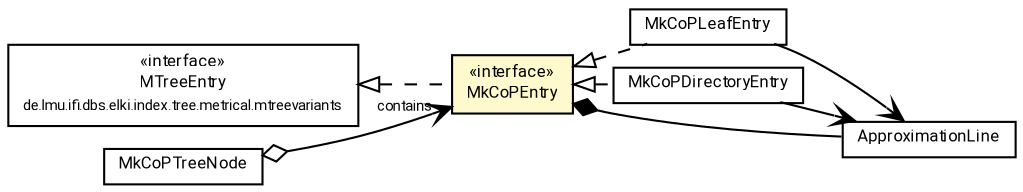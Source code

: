 #!/usr/local/bin/dot
#
# Class diagram 
# Generated by UMLGraph version R5_7_2-60-g0e99a6 (http://www.spinellis.gr/umlgraph/)
#

digraph G {
	graph [fontnames="svg"]
	edge [fontname="Roboto",fontsize=7,labelfontname="Roboto",labelfontsize=7,color="black"];
	node [fontname="Roboto",fontcolor="black",fontsize=8,shape=plaintext,margin=0,width=0,height=0];
	nodesep=0.15;
	ranksep=0.25;
	rankdir=LR;
	// de.lmu.ifi.dbs.elki.index.tree.metrical.mtreevariants.MTreeEntry
	c7042123 [label=<<table title="de.lmu.ifi.dbs.elki.index.tree.metrical.mtreevariants.MTreeEntry" border="0" cellborder="1" cellspacing="0" cellpadding="2" href="../../MTreeEntry.html" target="_parent">
		<tr><td><table border="0" cellspacing="0" cellpadding="1">
		<tr><td align="center" balign="center"> &#171;interface&#187; </td></tr>
		<tr><td align="center" balign="center"> <font face="Roboto">MTreeEntry</font> </td></tr>
		<tr><td align="center" balign="center"> <font face="Roboto" point-size="7.0">de.lmu.ifi.dbs.elki.index.tree.metrical.mtreevariants</font> </td></tr>
		</table></td></tr>
		</table>>, URL="../../MTreeEntry.html"];
	// de.lmu.ifi.dbs.elki.index.tree.metrical.mtreevariants.mktrees.mkcop.MkCoPLeafEntry
	c7042160 [label=<<table title="de.lmu.ifi.dbs.elki.index.tree.metrical.mtreevariants.mktrees.mkcop.MkCoPLeafEntry" border="0" cellborder="1" cellspacing="0" cellpadding="2" href="MkCoPLeafEntry.html" target="_parent">
		<tr><td><table border="0" cellspacing="0" cellpadding="1">
		<tr><td align="center" balign="center"> <font face="Roboto">MkCoPLeafEntry</font> </td></tr>
		</table></td></tr>
		</table>>, URL="MkCoPLeafEntry.html"];
	// de.lmu.ifi.dbs.elki.index.tree.metrical.mtreevariants.mktrees.mkcop.MkCoPEntry
	c7042165 [label=<<table title="de.lmu.ifi.dbs.elki.index.tree.metrical.mtreevariants.mktrees.mkcop.MkCoPEntry" border="0" cellborder="1" cellspacing="0" cellpadding="2" bgcolor="lemonChiffon" href="MkCoPEntry.html" target="_parent">
		<tr><td><table border="0" cellspacing="0" cellpadding="1">
		<tr><td align="center" balign="center"> &#171;interface&#187; </td></tr>
		<tr><td align="center" balign="center"> <font face="Roboto">MkCoPEntry</font> </td></tr>
		</table></td></tr>
		</table>>, URL="MkCoPEntry.html"];
	// de.lmu.ifi.dbs.elki.index.tree.metrical.mtreevariants.mktrees.mkcop.MkCoPDirectoryEntry
	c7042166 [label=<<table title="de.lmu.ifi.dbs.elki.index.tree.metrical.mtreevariants.mktrees.mkcop.MkCoPDirectoryEntry" border="0" cellborder="1" cellspacing="0" cellpadding="2" href="MkCoPDirectoryEntry.html" target="_parent">
		<tr><td><table border="0" cellspacing="0" cellpadding="1">
		<tr><td align="center" balign="center"> <font face="Roboto">MkCoPDirectoryEntry</font> </td></tr>
		</table></td></tr>
		</table>>, URL="MkCoPDirectoryEntry.html"];
	// de.lmu.ifi.dbs.elki.index.tree.metrical.mtreevariants.mktrees.mkcop.ApproximationLine
	c7042167 [label=<<table title="de.lmu.ifi.dbs.elki.index.tree.metrical.mtreevariants.mktrees.mkcop.ApproximationLine" border="0" cellborder="1" cellspacing="0" cellpadding="2" href="ApproximationLine.html" target="_parent">
		<tr><td><table border="0" cellspacing="0" cellpadding="1">
		<tr><td align="center" balign="center"> <font face="Roboto">ApproximationLine</font> </td></tr>
		</table></td></tr>
		</table>>, URL="ApproximationLine.html"];
	// de.lmu.ifi.dbs.elki.index.tree.metrical.mtreevariants.mktrees.mkcop.MkCoPTreeNode<O>
	c7042168 [label=<<table title="de.lmu.ifi.dbs.elki.index.tree.metrical.mtreevariants.mktrees.mkcop.MkCoPTreeNode" border="0" cellborder="1" cellspacing="0" cellpadding="2" href="MkCoPTreeNode.html" target="_parent">
		<tr><td><table border="0" cellspacing="0" cellpadding="1">
		<tr><td align="center" balign="center"> <font face="Roboto">MkCoPTreeNode</font> </td></tr>
		</table></td></tr>
		</table>>, URL="MkCoPTreeNode.html"];
	// de.lmu.ifi.dbs.elki.index.tree.metrical.mtreevariants.mktrees.mkcop.MkCoPLeafEntry implements de.lmu.ifi.dbs.elki.index.tree.metrical.mtreevariants.mktrees.mkcop.MkCoPEntry
	c7042165 -> c7042160 [arrowtail=empty,style=dashed,dir=back,weight=9];
	// de.lmu.ifi.dbs.elki.index.tree.metrical.mtreevariants.mktrees.mkcop.MkCoPEntry implements de.lmu.ifi.dbs.elki.index.tree.metrical.mtreevariants.MTreeEntry
	c7042123 -> c7042165 [arrowtail=empty,style=dashed,dir=back,weight=9];
	// de.lmu.ifi.dbs.elki.index.tree.metrical.mtreevariants.mktrees.mkcop.MkCoPEntry composed de.lmu.ifi.dbs.elki.index.tree.metrical.mtreevariants.mktrees.mkcop.ApproximationLine
	c7042165 -> c7042167 [arrowhead=none,arrowtail=diamond,dir=back,weight=6];
	// de.lmu.ifi.dbs.elki.index.tree.metrical.mtreevariants.mktrees.mkcop.MkCoPDirectoryEntry implements de.lmu.ifi.dbs.elki.index.tree.metrical.mtreevariants.mktrees.mkcop.MkCoPEntry
	c7042165 -> c7042166 [arrowtail=empty,style=dashed,dir=back,weight=9];
	// de.lmu.ifi.dbs.elki.index.tree.metrical.mtreevariants.mktrees.mkcop.MkCoPTreeNode<O> navhas de.lmu.ifi.dbs.elki.index.tree.metrical.mtreevariants.mktrees.mkcop.MkCoPEntry
	c7042168 -> c7042165 [arrowhead=open,arrowtail=ediamond,dir=both,weight=3,label="contains"];
	// de.lmu.ifi.dbs.elki.index.tree.metrical.mtreevariants.mktrees.mkcop.MkCoPLeafEntry navassoc de.lmu.ifi.dbs.elki.index.tree.metrical.mtreevariants.mktrees.mkcop.ApproximationLine
	c7042160 -> c7042167 [arrowhead=open,weight=1];
	// de.lmu.ifi.dbs.elki.index.tree.metrical.mtreevariants.mktrees.mkcop.MkCoPDirectoryEntry navassoc de.lmu.ifi.dbs.elki.index.tree.metrical.mtreevariants.mktrees.mkcop.ApproximationLine
	c7042166 -> c7042167 [arrowhead=open,weight=1];
}

